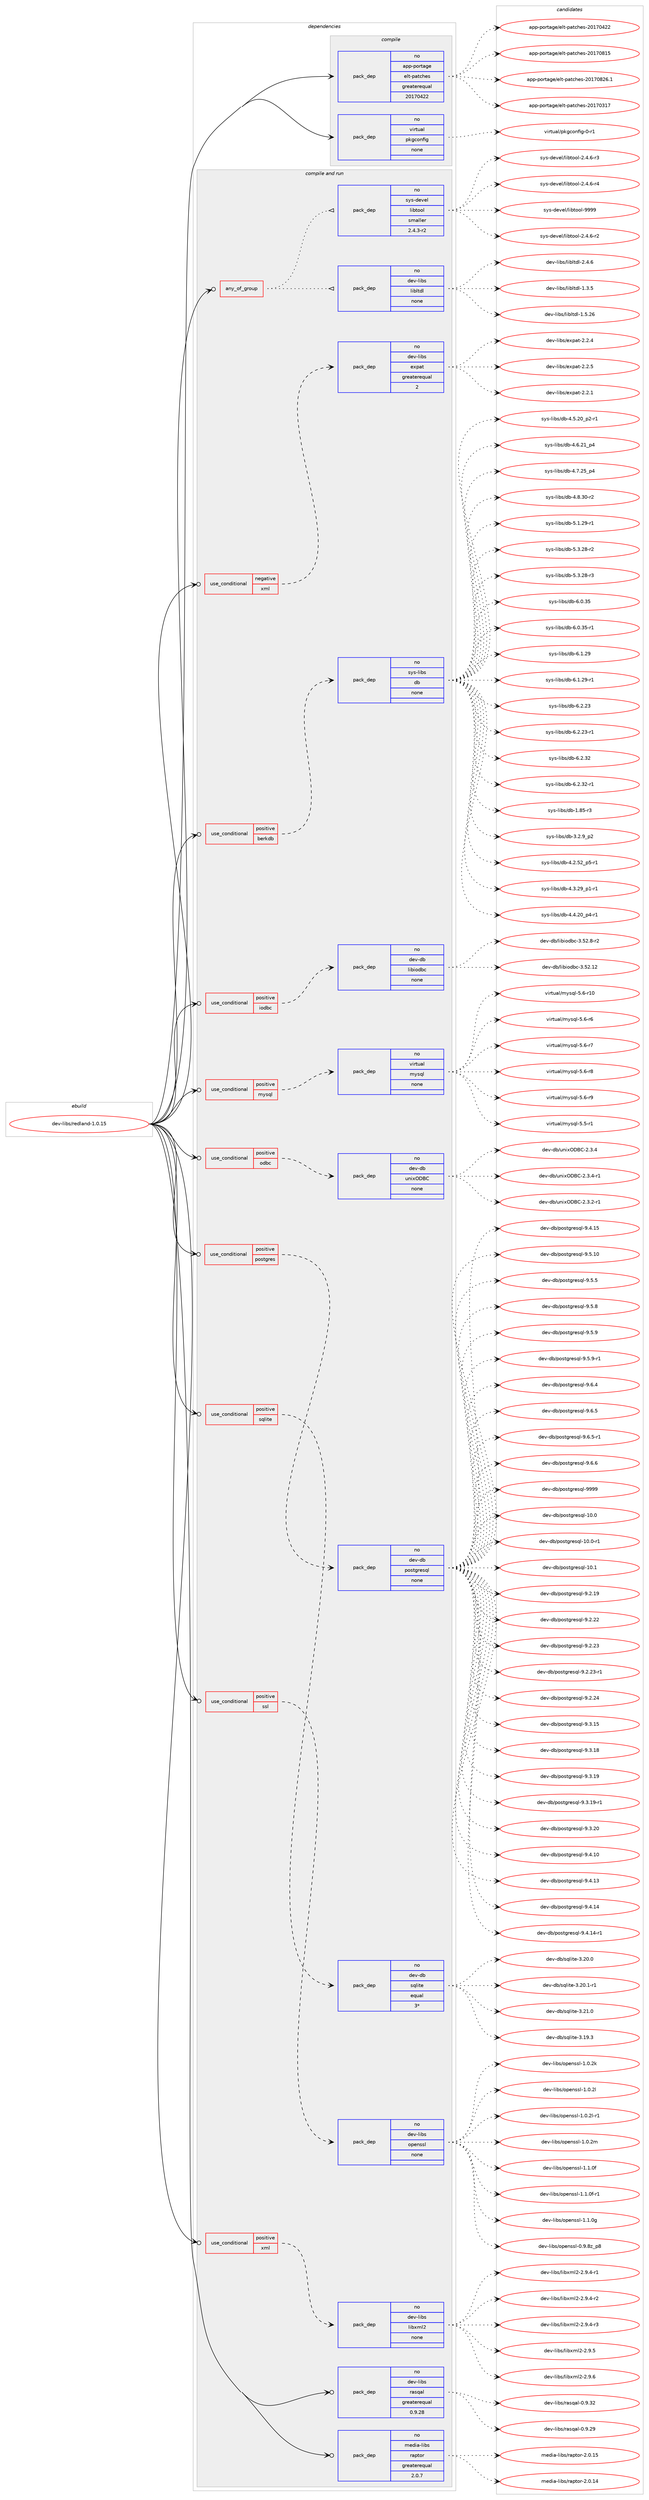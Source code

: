 digraph prolog {

# *************
# Graph options
# *************

newrank=true;
concentrate=true;
compound=true;
graph [rankdir=LR,fontname=Helvetica,fontsize=10,ranksep=1.5];#, ranksep=2.5, nodesep=0.2];
edge  [arrowhead=vee];
node  [fontname=Helvetica,fontsize=10];

# **********
# The ebuild
# **********

subgraph cluster_leftcol {
color=gray;
rank=same;
label=<<i>ebuild</i>>;
id [label="dev-libs/redland-1.0.15", color=red, width=4, href="../dev-libs/redland-1.0.15.svg"];
}

# ****************
# The dependencies
# ****************

subgraph cluster_midcol {
color=gray;
label=<<i>dependencies</i>>;
subgraph cluster_compile {
fillcolor="#eeeeee";
style=filled;
label=<<i>compile</i>>;
subgraph pack89835 {
dependency119212 [label=<<TABLE BORDER="0" CELLBORDER="1" CELLSPACING="0" CELLPADDING="4" WIDTH="220"><TR><TD ROWSPAN="6" CELLPADDING="30">pack_dep</TD></TR><TR><TD WIDTH="110">no</TD></TR><TR><TD>app-portage</TD></TR><TR><TD>elt-patches</TD></TR><TR><TD>greaterequal</TD></TR><TR><TD>20170422</TD></TR></TABLE>>, shape=none, color=blue];
}
id:e -> dependency119212:w [weight=20,style="solid",arrowhead="vee"];
subgraph pack89836 {
dependency119213 [label=<<TABLE BORDER="0" CELLBORDER="1" CELLSPACING="0" CELLPADDING="4" WIDTH="220"><TR><TD ROWSPAN="6" CELLPADDING="30">pack_dep</TD></TR><TR><TD WIDTH="110">no</TD></TR><TR><TD>virtual</TD></TR><TR><TD>pkgconfig</TD></TR><TR><TD>none</TD></TR><TR><TD></TD></TR></TABLE>>, shape=none, color=blue];
}
id:e -> dependency119213:w [weight=20,style="solid",arrowhead="vee"];
}
subgraph cluster_compileandrun {
fillcolor="#eeeeee";
style=filled;
label=<<i>compile and run</i>>;
subgraph any3540 {
dependency119214 [label=<<TABLE BORDER="0" CELLBORDER="1" CELLSPACING="0" CELLPADDING="4"><TR><TD CELLPADDING="10">any_of_group</TD></TR></TABLE>>, shape=none, color=red];subgraph pack89837 {
dependency119215 [label=<<TABLE BORDER="0" CELLBORDER="1" CELLSPACING="0" CELLPADDING="4" WIDTH="220"><TR><TD ROWSPAN="6" CELLPADDING="30">pack_dep</TD></TR><TR><TD WIDTH="110">no</TD></TR><TR><TD>dev-libs</TD></TR><TR><TD>libltdl</TD></TR><TR><TD>none</TD></TR><TR><TD></TD></TR></TABLE>>, shape=none, color=blue];
}
dependency119214:e -> dependency119215:w [weight=20,style="dotted",arrowhead="oinv"];
subgraph pack89838 {
dependency119216 [label=<<TABLE BORDER="0" CELLBORDER="1" CELLSPACING="0" CELLPADDING="4" WIDTH="220"><TR><TD ROWSPAN="6" CELLPADDING="30">pack_dep</TD></TR><TR><TD WIDTH="110">no</TD></TR><TR><TD>sys-devel</TD></TR><TR><TD>libtool</TD></TR><TR><TD>smaller</TD></TR><TR><TD>2.4.3-r2</TD></TR></TABLE>>, shape=none, color=blue];
}
dependency119214:e -> dependency119216:w [weight=20,style="dotted",arrowhead="oinv"];
}
id:e -> dependency119214:w [weight=20,style="solid",arrowhead="odotvee"];
subgraph cond25805 {
dependency119217 [label=<<TABLE BORDER="0" CELLBORDER="1" CELLSPACING="0" CELLPADDING="4"><TR><TD ROWSPAN="3" CELLPADDING="10">use_conditional</TD></TR><TR><TD>negative</TD></TR><TR><TD>xml</TD></TR></TABLE>>, shape=none, color=red];
subgraph pack89839 {
dependency119218 [label=<<TABLE BORDER="0" CELLBORDER="1" CELLSPACING="0" CELLPADDING="4" WIDTH="220"><TR><TD ROWSPAN="6" CELLPADDING="30">pack_dep</TD></TR><TR><TD WIDTH="110">no</TD></TR><TR><TD>dev-libs</TD></TR><TR><TD>expat</TD></TR><TR><TD>greaterequal</TD></TR><TR><TD>2</TD></TR></TABLE>>, shape=none, color=blue];
}
dependency119217:e -> dependency119218:w [weight=20,style="dashed",arrowhead="vee"];
}
id:e -> dependency119217:w [weight=20,style="solid",arrowhead="odotvee"];
subgraph cond25806 {
dependency119219 [label=<<TABLE BORDER="0" CELLBORDER="1" CELLSPACING="0" CELLPADDING="4"><TR><TD ROWSPAN="3" CELLPADDING="10">use_conditional</TD></TR><TR><TD>positive</TD></TR><TR><TD>berkdb</TD></TR></TABLE>>, shape=none, color=red];
subgraph pack89840 {
dependency119220 [label=<<TABLE BORDER="0" CELLBORDER="1" CELLSPACING="0" CELLPADDING="4" WIDTH="220"><TR><TD ROWSPAN="6" CELLPADDING="30">pack_dep</TD></TR><TR><TD WIDTH="110">no</TD></TR><TR><TD>sys-libs</TD></TR><TR><TD>db</TD></TR><TR><TD>none</TD></TR><TR><TD></TD></TR></TABLE>>, shape=none, color=blue];
}
dependency119219:e -> dependency119220:w [weight=20,style="dashed",arrowhead="vee"];
}
id:e -> dependency119219:w [weight=20,style="solid",arrowhead="odotvee"];
subgraph cond25807 {
dependency119221 [label=<<TABLE BORDER="0" CELLBORDER="1" CELLSPACING="0" CELLPADDING="4"><TR><TD ROWSPAN="3" CELLPADDING="10">use_conditional</TD></TR><TR><TD>positive</TD></TR><TR><TD>iodbc</TD></TR></TABLE>>, shape=none, color=red];
subgraph pack89841 {
dependency119222 [label=<<TABLE BORDER="0" CELLBORDER="1" CELLSPACING="0" CELLPADDING="4" WIDTH="220"><TR><TD ROWSPAN="6" CELLPADDING="30">pack_dep</TD></TR><TR><TD WIDTH="110">no</TD></TR><TR><TD>dev-db</TD></TR><TR><TD>libiodbc</TD></TR><TR><TD>none</TD></TR><TR><TD></TD></TR></TABLE>>, shape=none, color=blue];
}
dependency119221:e -> dependency119222:w [weight=20,style="dashed",arrowhead="vee"];
}
id:e -> dependency119221:w [weight=20,style="solid",arrowhead="odotvee"];
subgraph cond25808 {
dependency119223 [label=<<TABLE BORDER="0" CELLBORDER="1" CELLSPACING="0" CELLPADDING="4"><TR><TD ROWSPAN="3" CELLPADDING="10">use_conditional</TD></TR><TR><TD>positive</TD></TR><TR><TD>mysql</TD></TR></TABLE>>, shape=none, color=red];
subgraph pack89842 {
dependency119224 [label=<<TABLE BORDER="0" CELLBORDER="1" CELLSPACING="0" CELLPADDING="4" WIDTH="220"><TR><TD ROWSPAN="6" CELLPADDING="30">pack_dep</TD></TR><TR><TD WIDTH="110">no</TD></TR><TR><TD>virtual</TD></TR><TR><TD>mysql</TD></TR><TR><TD>none</TD></TR><TR><TD></TD></TR></TABLE>>, shape=none, color=blue];
}
dependency119223:e -> dependency119224:w [weight=20,style="dashed",arrowhead="vee"];
}
id:e -> dependency119223:w [weight=20,style="solid",arrowhead="odotvee"];
subgraph cond25809 {
dependency119225 [label=<<TABLE BORDER="0" CELLBORDER="1" CELLSPACING="0" CELLPADDING="4"><TR><TD ROWSPAN="3" CELLPADDING="10">use_conditional</TD></TR><TR><TD>positive</TD></TR><TR><TD>odbc</TD></TR></TABLE>>, shape=none, color=red];
subgraph pack89843 {
dependency119226 [label=<<TABLE BORDER="0" CELLBORDER="1" CELLSPACING="0" CELLPADDING="4" WIDTH="220"><TR><TD ROWSPAN="6" CELLPADDING="30">pack_dep</TD></TR><TR><TD WIDTH="110">no</TD></TR><TR><TD>dev-db</TD></TR><TR><TD>unixODBC</TD></TR><TR><TD>none</TD></TR><TR><TD></TD></TR></TABLE>>, shape=none, color=blue];
}
dependency119225:e -> dependency119226:w [weight=20,style="dashed",arrowhead="vee"];
}
id:e -> dependency119225:w [weight=20,style="solid",arrowhead="odotvee"];
subgraph cond25810 {
dependency119227 [label=<<TABLE BORDER="0" CELLBORDER="1" CELLSPACING="0" CELLPADDING="4"><TR><TD ROWSPAN="3" CELLPADDING="10">use_conditional</TD></TR><TR><TD>positive</TD></TR><TR><TD>postgres</TD></TR></TABLE>>, shape=none, color=red];
subgraph pack89844 {
dependency119228 [label=<<TABLE BORDER="0" CELLBORDER="1" CELLSPACING="0" CELLPADDING="4" WIDTH="220"><TR><TD ROWSPAN="6" CELLPADDING="30">pack_dep</TD></TR><TR><TD WIDTH="110">no</TD></TR><TR><TD>dev-db</TD></TR><TR><TD>postgresql</TD></TR><TR><TD>none</TD></TR><TR><TD></TD></TR></TABLE>>, shape=none, color=blue];
}
dependency119227:e -> dependency119228:w [weight=20,style="dashed",arrowhead="vee"];
}
id:e -> dependency119227:w [weight=20,style="solid",arrowhead="odotvee"];
subgraph cond25811 {
dependency119229 [label=<<TABLE BORDER="0" CELLBORDER="1" CELLSPACING="0" CELLPADDING="4"><TR><TD ROWSPAN="3" CELLPADDING="10">use_conditional</TD></TR><TR><TD>positive</TD></TR><TR><TD>sqlite</TD></TR></TABLE>>, shape=none, color=red];
subgraph pack89845 {
dependency119230 [label=<<TABLE BORDER="0" CELLBORDER="1" CELLSPACING="0" CELLPADDING="4" WIDTH="220"><TR><TD ROWSPAN="6" CELLPADDING="30">pack_dep</TD></TR><TR><TD WIDTH="110">no</TD></TR><TR><TD>dev-db</TD></TR><TR><TD>sqlite</TD></TR><TR><TD>equal</TD></TR><TR><TD>3*</TD></TR></TABLE>>, shape=none, color=blue];
}
dependency119229:e -> dependency119230:w [weight=20,style="dashed",arrowhead="vee"];
}
id:e -> dependency119229:w [weight=20,style="solid",arrowhead="odotvee"];
subgraph cond25812 {
dependency119231 [label=<<TABLE BORDER="0" CELLBORDER="1" CELLSPACING="0" CELLPADDING="4"><TR><TD ROWSPAN="3" CELLPADDING="10">use_conditional</TD></TR><TR><TD>positive</TD></TR><TR><TD>ssl</TD></TR></TABLE>>, shape=none, color=red];
subgraph pack89846 {
dependency119232 [label=<<TABLE BORDER="0" CELLBORDER="1" CELLSPACING="0" CELLPADDING="4" WIDTH="220"><TR><TD ROWSPAN="6" CELLPADDING="30">pack_dep</TD></TR><TR><TD WIDTH="110">no</TD></TR><TR><TD>dev-libs</TD></TR><TR><TD>openssl</TD></TR><TR><TD>none</TD></TR><TR><TD></TD></TR></TABLE>>, shape=none, color=blue];
}
dependency119231:e -> dependency119232:w [weight=20,style="dashed",arrowhead="vee"];
}
id:e -> dependency119231:w [weight=20,style="solid",arrowhead="odotvee"];
subgraph cond25813 {
dependency119233 [label=<<TABLE BORDER="0" CELLBORDER="1" CELLSPACING="0" CELLPADDING="4"><TR><TD ROWSPAN="3" CELLPADDING="10">use_conditional</TD></TR><TR><TD>positive</TD></TR><TR><TD>xml</TD></TR></TABLE>>, shape=none, color=red];
subgraph pack89847 {
dependency119234 [label=<<TABLE BORDER="0" CELLBORDER="1" CELLSPACING="0" CELLPADDING="4" WIDTH="220"><TR><TD ROWSPAN="6" CELLPADDING="30">pack_dep</TD></TR><TR><TD WIDTH="110">no</TD></TR><TR><TD>dev-libs</TD></TR><TR><TD>libxml2</TD></TR><TR><TD>none</TD></TR><TR><TD></TD></TR></TABLE>>, shape=none, color=blue];
}
dependency119233:e -> dependency119234:w [weight=20,style="dashed",arrowhead="vee"];
}
id:e -> dependency119233:w [weight=20,style="solid",arrowhead="odotvee"];
subgraph pack89848 {
dependency119235 [label=<<TABLE BORDER="0" CELLBORDER="1" CELLSPACING="0" CELLPADDING="4" WIDTH="220"><TR><TD ROWSPAN="6" CELLPADDING="30">pack_dep</TD></TR><TR><TD WIDTH="110">no</TD></TR><TR><TD>dev-libs</TD></TR><TR><TD>rasqal</TD></TR><TR><TD>greaterequal</TD></TR><TR><TD>0.9.28</TD></TR></TABLE>>, shape=none, color=blue];
}
id:e -> dependency119235:w [weight=20,style="solid",arrowhead="odotvee"];
subgraph pack89849 {
dependency119236 [label=<<TABLE BORDER="0" CELLBORDER="1" CELLSPACING="0" CELLPADDING="4" WIDTH="220"><TR><TD ROWSPAN="6" CELLPADDING="30">pack_dep</TD></TR><TR><TD WIDTH="110">no</TD></TR><TR><TD>media-libs</TD></TR><TR><TD>raptor</TD></TR><TR><TD>greaterequal</TD></TR><TR><TD>2.0.7</TD></TR></TABLE>>, shape=none, color=blue];
}
id:e -> dependency119236:w [weight=20,style="solid",arrowhead="odotvee"];
}
subgraph cluster_run {
fillcolor="#eeeeee";
style=filled;
label=<<i>run</i>>;
}
}

# **************
# The candidates
# **************

subgraph cluster_choices {
rank=same;
color=gray;
label=<<i>candidates</i>>;

subgraph choice89835 {
color=black;
nodesep=1;
choice97112112451121111141169710310147101108116451129711699104101115455048495548514955 [label="app-portage/elt-patches-20170317", color=red, width=4,href="../app-portage/elt-patches-20170317.svg"];
choice97112112451121111141169710310147101108116451129711699104101115455048495548525050 [label="app-portage/elt-patches-20170422", color=red, width=4,href="../app-portage/elt-patches-20170422.svg"];
choice97112112451121111141169710310147101108116451129711699104101115455048495548564953 [label="app-portage/elt-patches-20170815", color=red, width=4,href="../app-portage/elt-patches-20170815.svg"];
choice971121124511211111411697103101471011081164511297116991041011154550484955485650544649 [label="app-portage/elt-patches-20170826.1", color=red, width=4,href="../app-portage/elt-patches-20170826.1.svg"];
dependency119212:e -> choice97112112451121111141169710310147101108116451129711699104101115455048495548514955:w [style=dotted,weight="100"];
dependency119212:e -> choice97112112451121111141169710310147101108116451129711699104101115455048495548525050:w [style=dotted,weight="100"];
dependency119212:e -> choice97112112451121111141169710310147101108116451129711699104101115455048495548564953:w [style=dotted,weight="100"];
dependency119212:e -> choice971121124511211111411697103101471011081164511297116991041011154550484955485650544649:w [style=dotted,weight="100"];
}
subgraph choice89836 {
color=black;
nodesep=1;
choice11810511411611797108471121071039911111010210510345484511449 [label="virtual/pkgconfig-0-r1", color=red, width=4,href="../virtual/pkgconfig-0-r1.svg"];
dependency119213:e -> choice11810511411611797108471121071039911111010210510345484511449:w [style=dotted,weight="100"];
}
subgraph choice89837 {
color=black;
nodesep=1;
choice10010111845108105981154710810598108116100108454946514653 [label="dev-libs/libltdl-1.3.5", color=red, width=4,href="../dev-libs/libltdl-1.3.5.svg"];
choice1001011184510810598115471081059810811610010845494653465054 [label="dev-libs/libltdl-1.5.26", color=red, width=4,href="../dev-libs/libltdl-1.5.26.svg"];
choice10010111845108105981154710810598108116100108455046524654 [label="dev-libs/libltdl-2.4.6", color=red, width=4,href="../dev-libs/libltdl-2.4.6.svg"];
dependency119215:e -> choice10010111845108105981154710810598108116100108454946514653:w [style=dotted,weight="100"];
dependency119215:e -> choice1001011184510810598115471081059810811610010845494653465054:w [style=dotted,weight="100"];
dependency119215:e -> choice10010111845108105981154710810598108116100108455046524654:w [style=dotted,weight="100"];
}
subgraph choice89838 {
color=black;
nodesep=1;
choice1151211154510010111810110847108105981161111111084550465246544511450 [label="sys-devel/libtool-2.4.6-r2", color=red, width=4,href="../sys-devel/libtool-2.4.6-r2.svg"];
choice1151211154510010111810110847108105981161111111084550465246544511451 [label="sys-devel/libtool-2.4.6-r3", color=red, width=4,href="../sys-devel/libtool-2.4.6-r3.svg"];
choice1151211154510010111810110847108105981161111111084550465246544511452 [label="sys-devel/libtool-2.4.6-r4", color=red, width=4,href="../sys-devel/libtool-2.4.6-r4.svg"];
choice1151211154510010111810110847108105981161111111084557575757 [label="sys-devel/libtool-9999", color=red, width=4,href="../sys-devel/libtool-9999.svg"];
dependency119216:e -> choice1151211154510010111810110847108105981161111111084550465246544511450:w [style=dotted,weight="100"];
dependency119216:e -> choice1151211154510010111810110847108105981161111111084550465246544511451:w [style=dotted,weight="100"];
dependency119216:e -> choice1151211154510010111810110847108105981161111111084550465246544511452:w [style=dotted,weight="100"];
dependency119216:e -> choice1151211154510010111810110847108105981161111111084557575757:w [style=dotted,weight="100"];
}
subgraph choice89839 {
color=black;
nodesep=1;
choice10010111845108105981154710112011297116455046504649 [label="dev-libs/expat-2.2.1", color=red, width=4,href="../dev-libs/expat-2.2.1.svg"];
choice10010111845108105981154710112011297116455046504652 [label="dev-libs/expat-2.2.4", color=red, width=4,href="../dev-libs/expat-2.2.4.svg"];
choice10010111845108105981154710112011297116455046504653 [label="dev-libs/expat-2.2.5", color=red, width=4,href="../dev-libs/expat-2.2.5.svg"];
dependency119218:e -> choice10010111845108105981154710112011297116455046504649:w [style=dotted,weight="100"];
dependency119218:e -> choice10010111845108105981154710112011297116455046504652:w [style=dotted,weight="100"];
dependency119218:e -> choice10010111845108105981154710112011297116455046504653:w [style=dotted,weight="100"];
}
subgraph choice89840 {
color=black;
nodesep=1;
choice1151211154510810598115471009845494656534511451 [label="sys-libs/db-1.85-r3", color=red, width=4,href="../sys-libs/db-1.85-r3.svg"];
choice115121115451081059811547100984551465046579511250 [label="sys-libs/db-3.2.9_p2", color=red, width=4,href="../sys-libs/db-3.2.9_p2.svg"];
choice115121115451081059811547100984552465046535095112534511449 [label="sys-libs/db-4.2.52_p5-r1", color=red, width=4,href="../sys-libs/db-4.2.52_p5-r1.svg"];
choice115121115451081059811547100984552465146505795112494511449 [label="sys-libs/db-4.3.29_p1-r1", color=red, width=4,href="../sys-libs/db-4.3.29_p1-r1.svg"];
choice115121115451081059811547100984552465246504895112524511449 [label="sys-libs/db-4.4.20_p4-r1", color=red, width=4,href="../sys-libs/db-4.4.20_p4-r1.svg"];
choice115121115451081059811547100984552465346504895112504511449 [label="sys-libs/db-4.5.20_p2-r1", color=red, width=4,href="../sys-libs/db-4.5.20_p2-r1.svg"];
choice11512111545108105981154710098455246544650499511252 [label="sys-libs/db-4.6.21_p4", color=red, width=4,href="../sys-libs/db-4.6.21_p4.svg"];
choice11512111545108105981154710098455246554650539511252 [label="sys-libs/db-4.7.25_p4", color=red, width=4,href="../sys-libs/db-4.7.25_p4.svg"];
choice11512111545108105981154710098455246564651484511450 [label="sys-libs/db-4.8.30-r2", color=red, width=4,href="../sys-libs/db-4.8.30-r2.svg"];
choice11512111545108105981154710098455346494650574511449 [label="sys-libs/db-5.1.29-r1", color=red, width=4,href="../sys-libs/db-5.1.29-r1.svg"];
choice11512111545108105981154710098455346514650564511450 [label="sys-libs/db-5.3.28-r2", color=red, width=4,href="../sys-libs/db-5.3.28-r2.svg"];
choice11512111545108105981154710098455346514650564511451 [label="sys-libs/db-5.3.28-r3", color=red, width=4,href="../sys-libs/db-5.3.28-r3.svg"];
choice1151211154510810598115471009845544648465153 [label="sys-libs/db-6.0.35", color=red, width=4,href="../sys-libs/db-6.0.35.svg"];
choice11512111545108105981154710098455446484651534511449 [label="sys-libs/db-6.0.35-r1", color=red, width=4,href="../sys-libs/db-6.0.35-r1.svg"];
choice1151211154510810598115471009845544649465057 [label="sys-libs/db-6.1.29", color=red, width=4,href="../sys-libs/db-6.1.29.svg"];
choice11512111545108105981154710098455446494650574511449 [label="sys-libs/db-6.1.29-r1", color=red, width=4,href="../sys-libs/db-6.1.29-r1.svg"];
choice1151211154510810598115471009845544650465051 [label="sys-libs/db-6.2.23", color=red, width=4,href="../sys-libs/db-6.2.23.svg"];
choice11512111545108105981154710098455446504650514511449 [label="sys-libs/db-6.2.23-r1", color=red, width=4,href="../sys-libs/db-6.2.23-r1.svg"];
choice1151211154510810598115471009845544650465150 [label="sys-libs/db-6.2.32", color=red, width=4,href="../sys-libs/db-6.2.32.svg"];
choice11512111545108105981154710098455446504651504511449 [label="sys-libs/db-6.2.32-r1", color=red, width=4,href="../sys-libs/db-6.2.32-r1.svg"];
dependency119220:e -> choice1151211154510810598115471009845494656534511451:w [style=dotted,weight="100"];
dependency119220:e -> choice115121115451081059811547100984551465046579511250:w [style=dotted,weight="100"];
dependency119220:e -> choice115121115451081059811547100984552465046535095112534511449:w [style=dotted,weight="100"];
dependency119220:e -> choice115121115451081059811547100984552465146505795112494511449:w [style=dotted,weight="100"];
dependency119220:e -> choice115121115451081059811547100984552465246504895112524511449:w [style=dotted,weight="100"];
dependency119220:e -> choice115121115451081059811547100984552465346504895112504511449:w [style=dotted,weight="100"];
dependency119220:e -> choice11512111545108105981154710098455246544650499511252:w [style=dotted,weight="100"];
dependency119220:e -> choice11512111545108105981154710098455246554650539511252:w [style=dotted,weight="100"];
dependency119220:e -> choice11512111545108105981154710098455246564651484511450:w [style=dotted,weight="100"];
dependency119220:e -> choice11512111545108105981154710098455346494650574511449:w [style=dotted,weight="100"];
dependency119220:e -> choice11512111545108105981154710098455346514650564511450:w [style=dotted,weight="100"];
dependency119220:e -> choice11512111545108105981154710098455346514650564511451:w [style=dotted,weight="100"];
dependency119220:e -> choice1151211154510810598115471009845544648465153:w [style=dotted,weight="100"];
dependency119220:e -> choice11512111545108105981154710098455446484651534511449:w [style=dotted,weight="100"];
dependency119220:e -> choice1151211154510810598115471009845544649465057:w [style=dotted,weight="100"];
dependency119220:e -> choice11512111545108105981154710098455446494650574511449:w [style=dotted,weight="100"];
dependency119220:e -> choice1151211154510810598115471009845544650465051:w [style=dotted,weight="100"];
dependency119220:e -> choice11512111545108105981154710098455446504650514511449:w [style=dotted,weight="100"];
dependency119220:e -> choice1151211154510810598115471009845544650465150:w [style=dotted,weight="100"];
dependency119220:e -> choice11512111545108105981154710098455446504651504511449:w [style=dotted,weight="100"];
}
subgraph choice89841 {
color=black;
nodesep=1;
choice1001011184510098471081059810511110098994551465350464950 [label="dev-db/libiodbc-3.52.12", color=red, width=4,href="../dev-db/libiodbc-3.52.12.svg"];
choice100101118451009847108105981051111009899455146535046564511450 [label="dev-db/libiodbc-3.52.8-r2", color=red, width=4,href="../dev-db/libiodbc-3.52.8-r2.svg"];
dependency119222:e -> choice1001011184510098471081059810511110098994551465350464950:w [style=dotted,weight="100"];
dependency119222:e -> choice100101118451009847108105981051111009899455146535046564511450:w [style=dotted,weight="100"];
}
subgraph choice89842 {
color=black;
nodesep=1;
choice1181051141161179710847109121115113108455346534511449 [label="virtual/mysql-5.5-r1", color=red, width=4,href="../virtual/mysql-5.5-r1.svg"];
choice118105114116117971084710912111511310845534654451144948 [label="virtual/mysql-5.6-r10", color=red, width=4,href="../virtual/mysql-5.6-r10.svg"];
choice1181051141161179710847109121115113108455346544511454 [label="virtual/mysql-5.6-r6", color=red, width=4,href="../virtual/mysql-5.6-r6.svg"];
choice1181051141161179710847109121115113108455346544511455 [label="virtual/mysql-5.6-r7", color=red, width=4,href="../virtual/mysql-5.6-r7.svg"];
choice1181051141161179710847109121115113108455346544511456 [label="virtual/mysql-5.6-r8", color=red, width=4,href="../virtual/mysql-5.6-r8.svg"];
choice1181051141161179710847109121115113108455346544511457 [label="virtual/mysql-5.6-r9", color=red, width=4,href="../virtual/mysql-5.6-r9.svg"];
dependency119224:e -> choice1181051141161179710847109121115113108455346534511449:w [style=dotted,weight="100"];
dependency119224:e -> choice118105114116117971084710912111511310845534654451144948:w [style=dotted,weight="100"];
dependency119224:e -> choice1181051141161179710847109121115113108455346544511454:w [style=dotted,weight="100"];
dependency119224:e -> choice1181051141161179710847109121115113108455346544511455:w [style=dotted,weight="100"];
dependency119224:e -> choice1181051141161179710847109121115113108455346544511456:w [style=dotted,weight="100"];
dependency119224:e -> choice1181051141161179710847109121115113108455346544511457:w [style=dotted,weight="100"];
}
subgraph choice89843 {
color=black;
nodesep=1;
choice100101118451009847117110105120796866674550465146504511449 [label="dev-db/unixODBC-2.3.2-r1", color=red, width=4,href="../dev-db/unixODBC-2.3.2-r1.svg"];
choice10010111845100984711711010512079686667455046514652 [label="dev-db/unixODBC-2.3.4", color=red, width=4,href="../dev-db/unixODBC-2.3.4.svg"];
choice100101118451009847117110105120796866674550465146524511449 [label="dev-db/unixODBC-2.3.4-r1", color=red, width=4,href="../dev-db/unixODBC-2.3.4-r1.svg"];
dependency119226:e -> choice100101118451009847117110105120796866674550465146504511449:w [style=dotted,weight="100"];
dependency119226:e -> choice10010111845100984711711010512079686667455046514652:w [style=dotted,weight="100"];
dependency119226:e -> choice100101118451009847117110105120796866674550465146524511449:w [style=dotted,weight="100"];
}
subgraph choice89844 {
color=black;
nodesep=1;
choice1001011184510098471121111151161031141011151131084549484648 [label="dev-db/postgresql-10.0", color=red, width=4,href="../dev-db/postgresql-10.0.svg"];
choice10010111845100984711211111511610311410111511310845494846484511449 [label="dev-db/postgresql-10.0-r1", color=red, width=4,href="../dev-db/postgresql-10.0-r1.svg"];
choice1001011184510098471121111151161031141011151131084549484649 [label="dev-db/postgresql-10.1", color=red, width=4,href="../dev-db/postgresql-10.1.svg"];
choice10010111845100984711211111511610311410111511310845574650464957 [label="dev-db/postgresql-9.2.19", color=red, width=4,href="../dev-db/postgresql-9.2.19.svg"];
choice10010111845100984711211111511610311410111511310845574650465050 [label="dev-db/postgresql-9.2.22", color=red, width=4,href="../dev-db/postgresql-9.2.22.svg"];
choice10010111845100984711211111511610311410111511310845574650465051 [label="dev-db/postgresql-9.2.23", color=red, width=4,href="../dev-db/postgresql-9.2.23.svg"];
choice100101118451009847112111115116103114101115113108455746504650514511449 [label="dev-db/postgresql-9.2.23-r1", color=red, width=4,href="../dev-db/postgresql-9.2.23-r1.svg"];
choice10010111845100984711211111511610311410111511310845574650465052 [label="dev-db/postgresql-9.2.24", color=red, width=4,href="../dev-db/postgresql-9.2.24.svg"];
choice10010111845100984711211111511610311410111511310845574651464953 [label="dev-db/postgresql-9.3.15", color=red, width=4,href="../dev-db/postgresql-9.3.15.svg"];
choice10010111845100984711211111511610311410111511310845574651464956 [label="dev-db/postgresql-9.3.18", color=red, width=4,href="../dev-db/postgresql-9.3.18.svg"];
choice10010111845100984711211111511610311410111511310845574651464957 [label="dev-db/postgresql-9.3.19", color=red, width=4,href="../dev-db/postgresql-9.3.19.svg"];
choice100101118451009847112111115116103114101115113108455746514649574511449 [label="dev-db/postgresql-9.3.19-r1", color=red, width=4,href="../dev-db/postgresql-9.3.19-r1.svg"];
choice10010111845100984711211111511610311410111511310845574651465048 [label="dev-db/postgresql-9.3.20", color=red, width=4,href="../dev-db/postgresql-9.3.20.svg"];
choice10010111845100984711211111511610311410111511310845574652464948 [label="dev-db/postgresql-9.4.10", color=red, width=4,href="../dev-db/postgresql-9.4.10.svg"];
choice10010111845100984711211111511610311410111511310845574652464951 [label="dev-db/postgresql-9.4.13", color=red, width=4,href="../dev-db/postgresql-9.4.13.svg"];
choice10010111845100984711211111511610311410111511310845574652464952 [label="dev-db/postgresql-9.4.14", color=red, width=4,href="../dev-db/postgresql-9.4.14.svg"];
choice100101118451009847112111115116103114101115113108455746524649524511449 [label="dev-db/postgresql-9.4.14-r1", color=red, width=4,href="../dev-db/postgresql-9.4.14-r1.svg"];
choice10010111845100984711211111511610311410111511310845574652464953 [label="dev-db/postgresql-9.4.15", color=red, width=4,href="../dev-db/postgresql-9.4.15.svg"];
choice10010111845100984711211111511610311410111511310845574653464948 [label="dev-db/postgresql-9.5.10", color=red, width=4,href="../dev-db/postgresql-9.5.10.svg"];
choice100101118451009847112111115116103114101115113108455746534653 [label="dev-db/postgresql-9.5.5", color=red, width=4,href="../dev-db/postgresql-9.5.5.svg"];
choice100101118451009847112111115116103114101115113108455746534656 [label="dev-db/postgresql-9.5.8", color=red, width=4,href="../dev-db/postgresql-9.5.8.svg"];
choice100101118451009847112111115116103114101115113108455746534657 [label="dev-db/postgresql-9.5.9", color=red, width=4,href="../dev-db/postgresql-9.5.9.svg"];
choice1001011184510098471121111151161031141011151131084557465346574511449 [label="dev-db/postgresql-9.5.9-r1", color=red, width=4,href="../dev-db/postgresql-9.5.9-r1.svg"];
choice100101118451009847112111115116103114101115113108455746544652 [label="dev-db/postgresql-9.6.4", color=red, width=4,href="../dev-db/postgresql-9.6.4.svg"];
choice100101118451009847112111115116103114101115113108455746544653 [label="dev-db/postgresql-9.6.5", color=red, width=4,href="../dev-db/postgresql-9.6.5.svg"];
choice1001011184510098471121111151161031141011151131084557465446534511449 [label="dev-db/postgresql-9.6.5-r1", color=red, width=4,href="../dev-db/postgresql-9.6.5-r1.svg"];
choice100101118451009847112111115116103114101115113108455746544654 [label="dev-db/postgresql-9.6.6", color=red, width=4,href="../dev-db/postgresql-9.6.6.svg"];
choice1001011184510098471121111151161031141011151131084557575757 [label="dev-db/postgresql-9999", color=red, width=4,href="../dev-db/postgresql-9999.svg"];
dependency119228:e -> choice1001011184510098471121111151161031141011151131084549484648:w [style=dotted,weight="100"];
dependency119228:e -> choice10010111845100984711211111511610311410111511310845494846484511449:w [style=dotted,weight="100"];
dependency119228:e -> choice1001011184510098471121111151161031141011151131084549484649:w [style=dotted,weight="100"];
dependency119228:e -> choice10010111845100984711211111511610311410111511310845574650464957:w [style=dotted,weight="100"];
dependency119228:e -> choice10010111845100984711211111511610311410111511310845574650465050:w [style=dotted,weight="100"];
dependency119228:e -> choice10010111845100984711211111511610311410111511310845574650465051:w [style=dotted,weight="100"];
dependency119228:e -> choice100101118451009847112111115116103114101115113108455746504650514511449:w [style=dotted,weight="100"];
dependency119228:e -> choice10010111845100984711211111511610311410111511310845574650465052:w [style=dotted,weight="100"];
dependency119228:e -> choice10010111845100984711211111511610311410111511310845574651464953:w [style=dotted,weight="100"];
dependency119228:e -> choice10010111845100984711211111511610311410111511310845574651464956:w [style=dotted,weight="100"];
dependency119228:e -> choice10010111845100984711211111511610311410111511310845574651464957:w [style=dotted,weight="100"];
dependency119228:e -> choice100101118451009847112111115116103114101115113108455746514649574511449:w [style=dotted,weight="100"];
dependency119228:e -> choice10010111845100984711211111511610311410111511310845574651465048:w [style=dotted,weight="100"];
dependency119228:e -> choice10010111845100984711211111511610311410111511310845574652464948:w [style=dotted,weight="100"];
dependency119228:e -> choice10010111845100984711211111511610311410111511310845574652464951:w [style=dotted,weight="100"];
dependency119228:e -> choice10010111845100984711211111511610311410111511310845574652464952:w [style=dotted,weight="100"];
dependency119228:e -> choice100101118451009847112111115116103114101115113108455746524649524511449:w [style=dotted,weight="100"];
dependency119228:e -> choice10010111845100984711211111511610311410111511310845574652464953:w [style=dotted,weight="100"];
dependency119228:e -> choice10010111845100984711211111511610311410111511310845574653464948:w [style=dotted,weight="100"];
dependency119228:e -> choice100101118451009847112111115116103114101115113108455746534653:w [style=dotted,weight="100"];
dependency119228:e -> choice100101118451009847112111115116103114101115113108455746534656:w [style=dotted,weight="100"];
dependency119228:e -> choice100101118451009847112111115116103114101115113108455746534657:w [style=dotted,weight="100"];
dependency119228:e -> choice1001011184510098471121111151161031141011151131084557465346574511449:w [style=dotted,weight="100"];
dependency119228:e -> choice100101118451009847112111115116103114101115113108455746544652:w [style=dotted,weight="100"];
dependency119228:e -> choice100101118451009847112111115116103114101115113108455746544653:w [style=dotted,weight="100"];
dependency119228:e -> choice1001011184510098471121111151161031141011151131084557465446534511449:w [style=dotted,weight="100"];
dependency119228:e -> choice100101118451009847112111115116103114101115113108455746544654:w [style=dotted,weight="100"];
dependency119228:e -> choice1001011184510098471121111151161031141011151131084557575757:w [style=dotted,weight="100"];
}
subgraph choice89845 {
color=black;
nodesep=1;
choice10010111845100984711511310810511610145514649574651 [label="dev-db/sqlite-3.19.3", color=red, width=4,href="../dev-db/sqlite-3.19.3.svg"];
choice10010111845100984711511310810511610145514650484648 [label="dev-db/sqlite-3.20.0", color=red, width=4,href="../dev-db/sqlite-3.20.0.svg"];
choice100101118451009847115113108105116101455146504846494511449 [label="dev-db/sqlite-3.20.1-r1", color=red, width=4,href="../dev-db/sqlite-3.20.1-r1.svg"];
choice10010111845100984711511310810511610145514650494648 [label="dev-db/sqlite-3.21.0", color=red, width=4,href="../dev-db/sqlite-3.21.0.svg"];
dependency119230:e -> choice10010111845100984711511310810511610145514649574651:w [style=dotted,weight="100"];
dependency119230:e -> choice10010111845100984711511310810511610145514650484648:w [style=dotted,weight="100"];
dependency119230:e -> choice100101118451009847115113108105116101455146504846494511449:w [style=dotted,weight="100"];
dependency119230:e -> choice10010111845100984711511310810511610145514650494648:w [style=dotted,weight="100"];
}
subgraph choice89846 {
color=black;
nodesep=1;
choice1001011184510810598115471111121011101151151084548465746561229511256 [label="dev-libs/openssl-0.9.8z_p8", color=red, width=4,href="../dev-libs/openssl-0.9.8z_p8.svg"];
choice100101118451081059811547111112101110115115108454946484650107 [label="dev-libs/openssl-1.0.2k", color=red, width=4,href="../dev-libs/openssl-1.0.2k.svg"];
choice100101118451081059811547111112101110115115108454946484650108 [label="dev-libs/openssl-1.0.2l", color=red, width=4,href="../dev-libs/openssl-1.0.2l.svg"];
choice1001011184510810598115471111121011101151151084549464846501084511449 [label="dev-libs/openssl-1.0.2l-r1", color=red, width=4,href="../dev-libs/openssl-1.0.2l-r1.svg"];
choice100101118451081059811547111112101110115115108454946484650109 [label="dev-libs/openssl-1.0.2m", color=red, width=4,href="../dev-libs/openssl-1.0.2m.svg"];
choice100101118451081059811547111112101110115115108454946494648102 [label="dev-libs/openssl-1.1.0f", color=red, width=4,href="../dev-libs/openssl-1.1.0f.svg"];
choice1001011184510810598115471111121011101151151084549464946481024511449 [label="dev-libs/openssl-1.1.0f-r1", color=red, width=4,href="../dev-libs/openssl-1.1.0f-r1.svg"];
choice100101118451081059811547111112101110115115108454946494648103 [label="dev-libs/openssl-1.1.0g", color=red, width=4,href="../dev-libs/openssl-1.1.0g.svg"];
dependency119232:e -> choice1001011184510810598115471111121011101151151084548465746561229511256:w [style=dotted,weight="100"];
dependency119232:e -> choice100101118451081059811547111112101110115115108454946484650107:w [style=dotted,weight="100"];
dependency119232:e -> choice100101118451081059811547111112101110115115108454946484650108:w [style=dotted,weight="100"];
dependency119232:e -> choice1001011184510810598115471111121011101151151084549464846501084511449:w [style=dotted,weight="100"];
dependency119232:e -> choice100101118451081059811547111112101110115115108454946484650109:w [style=dotted,weight="100"];
dependency119232:e -> choice100101118451081059811547111112101110115115108454946494648102:w [style=dotted,weight="100"];
dependency119232:e -> choice1001011184510810598115471111121011101151151084549464946481024511449:w [style=dotted,weight="100"];
dependency119232:e -> choice100101118451081059811547111112101110115115108454946494648103:w [style=dotted,weight="100"];
}
subgraph choice89847 {
color=black;
nodesep=1;
choice10010111845108105981154710810598120109108504550465746524511449 [label="dev-libs/libxml2-2.9.4-r1", color=red, width=4,href="../dev-libs/libxml2-2.9.4-r1.svg"];
choice10010111845108105981154710810598120109108504550465746524511450 [label="dev-libs/libxml2-2.9.4-r2", color=red, width=4,href="../dev-libs/libxml2-2.9.4-r2.svg"];
choice10010111845108105981154710810598120109108504550465746524511451 [label="dev-libs/libxml2-2.9.4-r3", color=red, width=4,href="../dev-libs/libxml2-2.9.4-r3.svg"];
choice1001011184510810598115471081059812010910850455046574653 [label="dev-libs/libxml2-2.9.5", color=red, width=4,href="../dev-libs/libxml2-2.9.5.svg"];
choice1001011184510810598115471081059812010910850455046574654 [label="dev-libs/libxml2-2.9.6", color=red, width=4,href="../dev-libs/libxml2-2.9.6.svg"];
dependency119234:e -> choice10010111845108105981154710810598120109108504550465746524511449:w [style=dotted,weight="100"];
dependency119234:e -> choice10010111845108105981154710810598120109108504550465746524511450:w [style=dotted,weight="100"];
dependency119234:e -> choice10010111845108105981154710810598120109108504550465746524511451:w [style=dotted,weight="100"];
dependency119234:e -> choice1001011184510810598115471081059812010910850455046574653:w [style=dotted,weight="100"];
dependency119234:e -> choice1001011184510810598115471081059812010910850455046574654:w [style=dotted,weight="100"];
}
subgraph choice89848 {
color=black;
nodesep=1;
choice100101118451081059811547114971151139710845484657465057 [label="dev-libs/rasqal-0.9.29", color=red, width=4,href="../dev-libs/rasqal-0.9.29.svg"];
choice100101118451081059811547114971151139710845484657465150 [label="dev-libs/rasqal-0.9.32", color=red, width=4,href="../dev-libs/rasqal-0.9.32.svg"];
dependency119235:e -> choice100101118451081059811547114971151139710845484657465057:w [style=dotted,weight="100"];
dependency119235:e -> choice100101118451081059811547114971151139710845484657465150:w [style=dotted,weight="100"];
}
subgraph choice89849 {
color=black;
nodesep=1;
choice109101100105974510810598115471149711211611111445504648464952 [label="media-libs/raptor-2.0.14", color=red, width=4,href="../media-libs/raptor-2.0.14.svg"];
choice109101100105974510810598115471149711211611111445504648464953 [label="media-libs/raptor-2.0.15", color=red, width=4,href="../media-libs/raptor-2.0.15.svg"];
dependency119236:e -> choice109101100105974510810598115471149711211611111445504648464952:w [style=dotted,weight="100"];
dependency119236:e -> choice109101100105974510810598115471149711211611111445504648464953:w [style=dotted,weight="100"];
}
}

}
